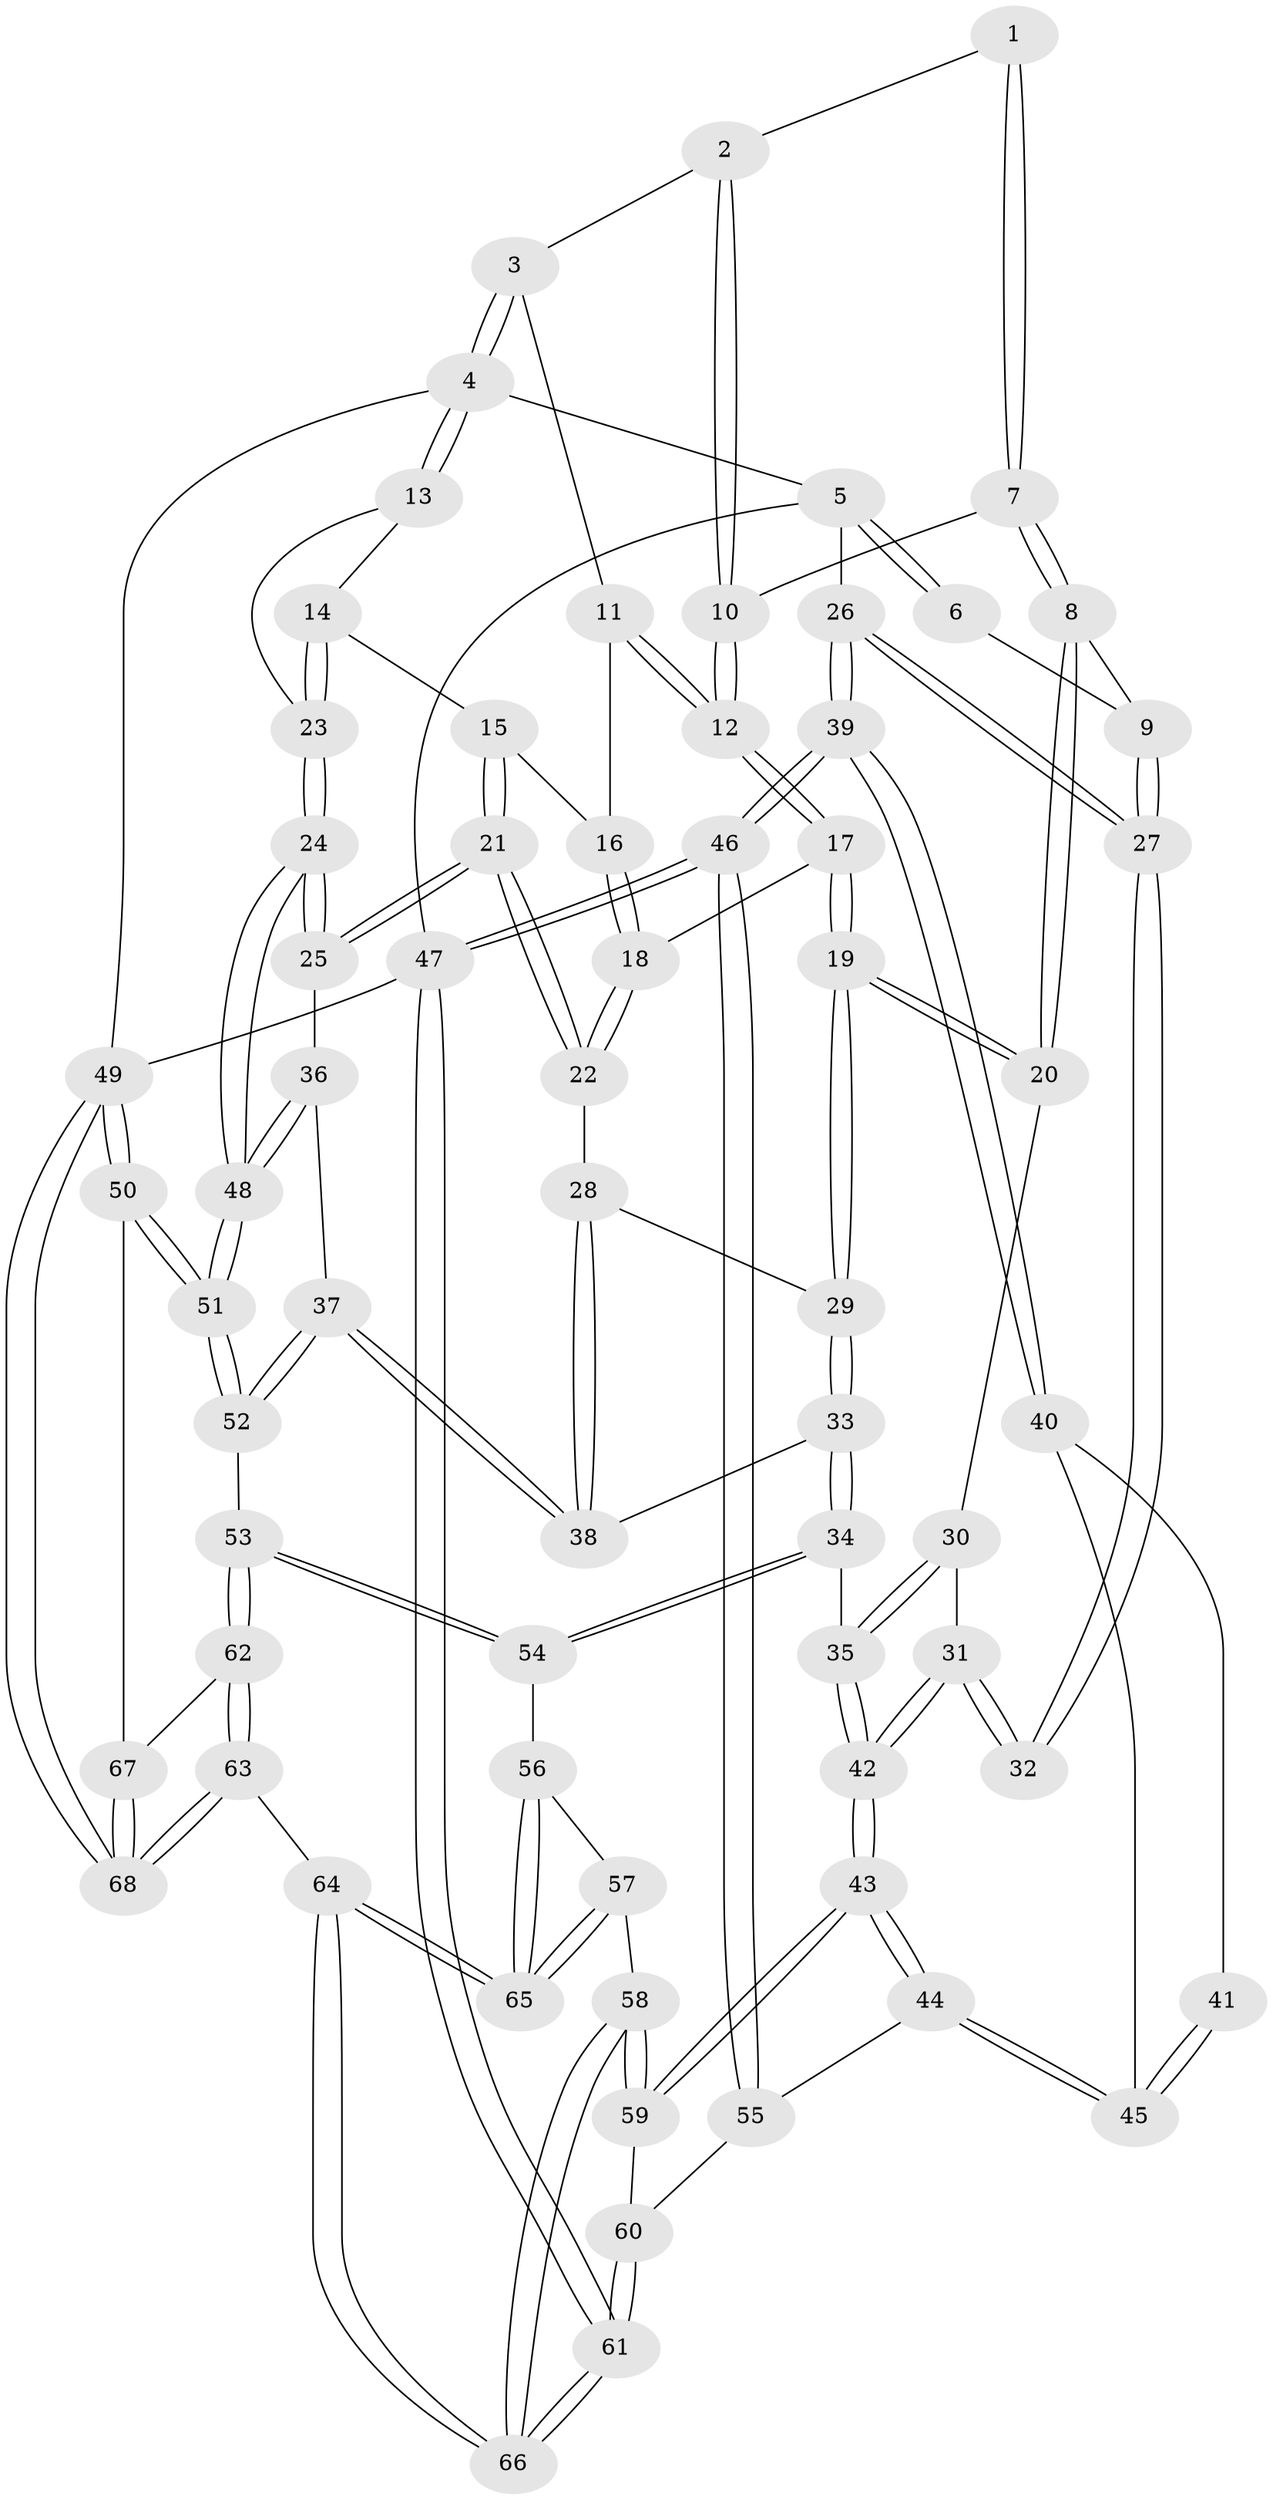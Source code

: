 // coarse degree distribution, {3: 0.6666666666666666, 4: 0.20833333333333334, 2: 0.08333333333333333, 5: 0.020833333333333332, 1: 0.020833333333333332}
// Generated by graph-tools (version 1.1) at 2025/38/03/04/25 23:38:22]
// undirected, 68 vertices, 167 edges
graph export_dot {
  node [color=gray90,style=filled];
  1 [pos="+0.5902015507708969+0"];
  2 [pos="+0.7466981024136163+0"];
  3 [pos="+0.8841795298938246+0"];
  4 [pos="+1+0"];
  5 [pos="+0+0"];
  6 [pos="+0.43040579093198295+0"];
  7 [pos="+0.5748613384983976+0.12287927325587888"];
  8 [pos="+0.4449543847058064+0.19638202013884035"];
  9 [pos="+0.3922486170290805+0.15545616810660975"];
  10 [pos="+0.6589324889875218+0.1362752989019922"];
  11 [pos="+0.8753923264572603+0"];
  12 [pos="+0.7066557581638883+0.16614758764484217"];
  13 [pos="+1+0"];
  14 [pos="+0.9080305306071123+0.1649391881160814"];
  15 [pos="+0.8969930155411135+0.1677915258889991"];
  16 [pos="+0.873473466720665+0"];
  17 [pos="+0.7297102759170063+0.1954370069802959"];
  18 [pos="+0.7751687012507379+0.22354850923609815"];
  19 [pos="+0.524560477998639+0.3201520712631044"];
  20 [pos="+0.45550579866991897+0.23470688965841052"];
  21 [pos="+0.8325729210703606+0.2581036769176633"];
  22 [pos="+0.8056149018592017+0.25327242714243575"];
  23 [pos="+1+0.25949111549619114"];
  24 [pos="+1+0.34197667944395516"];
  25 [pos="+0.8389159430411068+0.2643755270700028"];
  26 [pos="+0+0.09422791056822062"];
  27 [pos="+0.10251574685603392+0.16949675361795571"];
  28 [pos="+0.7609571349070393+0.30071922974694415"];
  29 [pos="+0.5534237062594768+0.391849523391782"];
  30 [pos="+0.3657901944179003+0.3358410790967144"];
  31 [pos="+0.2695383823914548+0.3892464046296752"];
  32 [pos="+0.26555087916317566+0.3870255314747974"];
  33 [pos="+0.5534589394733997+0.40872676498615756"];
  34 [pos="+0.4531519423985416+0.5264076337597354"];
  35 [pos="+0.43033029002223205+0.5310711108439828"];
  36 [pos="+0.8727708599132935+0.4393150500802097"];
  37 [pos="+0.7436654590645632+0.5447736076022743"];
  38 [pos="+0.7170731740413482+0.5116510831049462"];
  39 [pos="+0+0.3998590438475373"];
  40 [pos="+0.04343931717707772+0.47509803105433507"];
  41 [pos="+0.2548809153744613+0.39456455704102156"];
  42 [pos="+0.34850778205124583+0.5610581827487086"];
  43 [pos="+0.2813692151062272+0.6426045758185099"];
  44 [pos="+0.2035571198878493+0.6081258199170351"];
  45 [pos="+0.13102159997396845+0.5346933554068597"];
  46 [pos="+0+0.6984603371763267"];
  47 [pos="+0+1"];
  48 [pos="+1+0.5472448771231392"];
  49 [pos="+1+1"];
  50 [pos="+1+0.7329599510532244"];
  51 [pos="+1+0.7083369318291031"];
  52 [pos="+0.748623806401976+0.639113098648693"];
  53 [pos="+0.6585895907491722+0.740417422808433"];
  54 [pos="+0.6471290477705788+0.7398874730658742"];
  55 [pos="+0+0.7093505842976906"];
  56 [pos="+0.6288829814156035+0.748373865618699"];
  57 [pos="+0.3848951416656185+0.8034788586261463"];
  58 [pos="+0.3116841559296118+0.7686235788879617"];
  59 [pos="+0.29297490478904925+0.7492678354945294"];
  60 [pos="+0.1704315492222422+0.8093627381100921"];
  61 [pos="+0+1"];
  62 [pos="+0.6587129407365732+0.7406504321577139"];
  63 [pos="+0.6250435412785593+1"];
  64 [pos="+0.4777264477643193+1"];
  65 [pos="+0.46851429359883434+1"];
  66 [pos="+0.18353549170478306+1"];
  67 [pos="+0.7313814727313788+0.8097213572865049"];
  68 [pos="+1+1"];
  1 -- 2;
  1 -- 7;
  1 -- 7;
  2 -- 3;
  2 -- 10;
  2 -- 10;
  3 -- 4;
  3 -- 4;
  3 -- 11;
  4 -- 5;
  4 -- 13;
  4 -- 13;
  4 -- 49;
  5 -- 6;
  5 -- 6;
  5 -- 26;
  5 -- 47;
  6 -- 9;
  7 -- 8;
  7 -- 8;
  7 -- 10;
  8 -- 9;
  8 -- 20;
  8 -- 20;
  9 -- 27;
  9 -- 27;
  10 -- 12;
  10 -- 12;
  11 -- 12;
  11 -- 12;
  11 -- 16;
  12 -- 17;
  12 -- 17;
  13 -- 14;
  13 -- 23;
  14 -- 15;
  14 -- 23;
  14 -- 23;
  15 -- 16;
  15 -- 21;
  15 -- 21;
  16 -- 18;
  16 -- 18;
  17 -- 18;
  17 -- 19;
  17 -- 19;
  18 -- 22;
  18 -- 22;
  19 -- 20;
  19 -- 20;
  19 -- 29;
  19 -- 29;
  20 -- 30;
  21 -- 22;
  21 -- 22;
  21 -- 25;
  21 -- 25;
  22 -- 28;
  23 -- 24;
  23 -- 24;
  24 -- 25;
  24 -- 25;
  24 -- 48;
  24 -- 48;
  25 -- 36;
  26 -- 27;
  26 -- 27;
  26 -- 39;
  26 -- 39;
  27 -- 32;
  27 -- 32;
  28 -- 29;
  28 -- 38;
  28 -- 38;
  29 -- 33;
  29 -- 33;
  30 -- 31;
  30 -- 35;
  30 -- 35;
  31 -- 32;
  31 -- 32;
  31 -- 42;
  31 -- 42;
  33 -- 34;
  33 -- 34;
  33 -- 38;
  34 -- 35;
  34 -- 54;
  34 -- 54;
  35 -- 42;
  35 -- 42;
  36 -- 37;
  36 -- 48;
  36 -- 48;
  37 -- 38;
  37 -- 38;
  37 -- 52;
  37 -- 52;
  39 -- 40;
  39 -- 40;
  39 -- 46;
  39 -- 46;
  40 -- 41;
  40 -- 45;
  41 -- 45;
  41 -- 45;
  42 -- 43;
  42 -- 43;
  43 -- 44;
  43 -- 44;
  43 -- 59;
  43 -- 59;
  44 -- 45;
  44 -- 45;
  44 -- 55;
  46 -- 47;
  46 -- 47;
  46 -- 55;
  46 -- 55;
  47 -- 61;
  47 -- 61;
  47 -- 49;
  48 -- 51;
  48 -- 51;
  49 -- 50;
  49 -- 50;
  49 -- 68;
  49 -- 68;
  50 -- 51;
  50 -- 51;
  50 -- 67;
  51 -- 52;
  51 -- 52;
  52 -- 53;
  53 -- 54;
  53 -- 54;
  53 -- 62;
  53 -- 62;
  54 -- 56;
  55 -- 60;
  56 -- 57;
  56 -- 65;
  56 -- 65;
  57 -- 58;
  57 -- 65;
  57 -- 65;
  58 -- 59;
  58 -- 59;
  58 -- 66;
  58 -- 66;
  59 -- 60;
  60 -- 61;
  60 -- 61;
  61 -- 66;
  61 -- 66;
  62 -- 63;
  62 -- 63;
  62 -- 67;
  63 -- 64;
  63 -- 68;
  63 -- 68;
  64 -- 65;
  64 -- 65;
  64 -- 66;
  64 -- 66;
  67 -- 68;
  67 -- 68;
}
